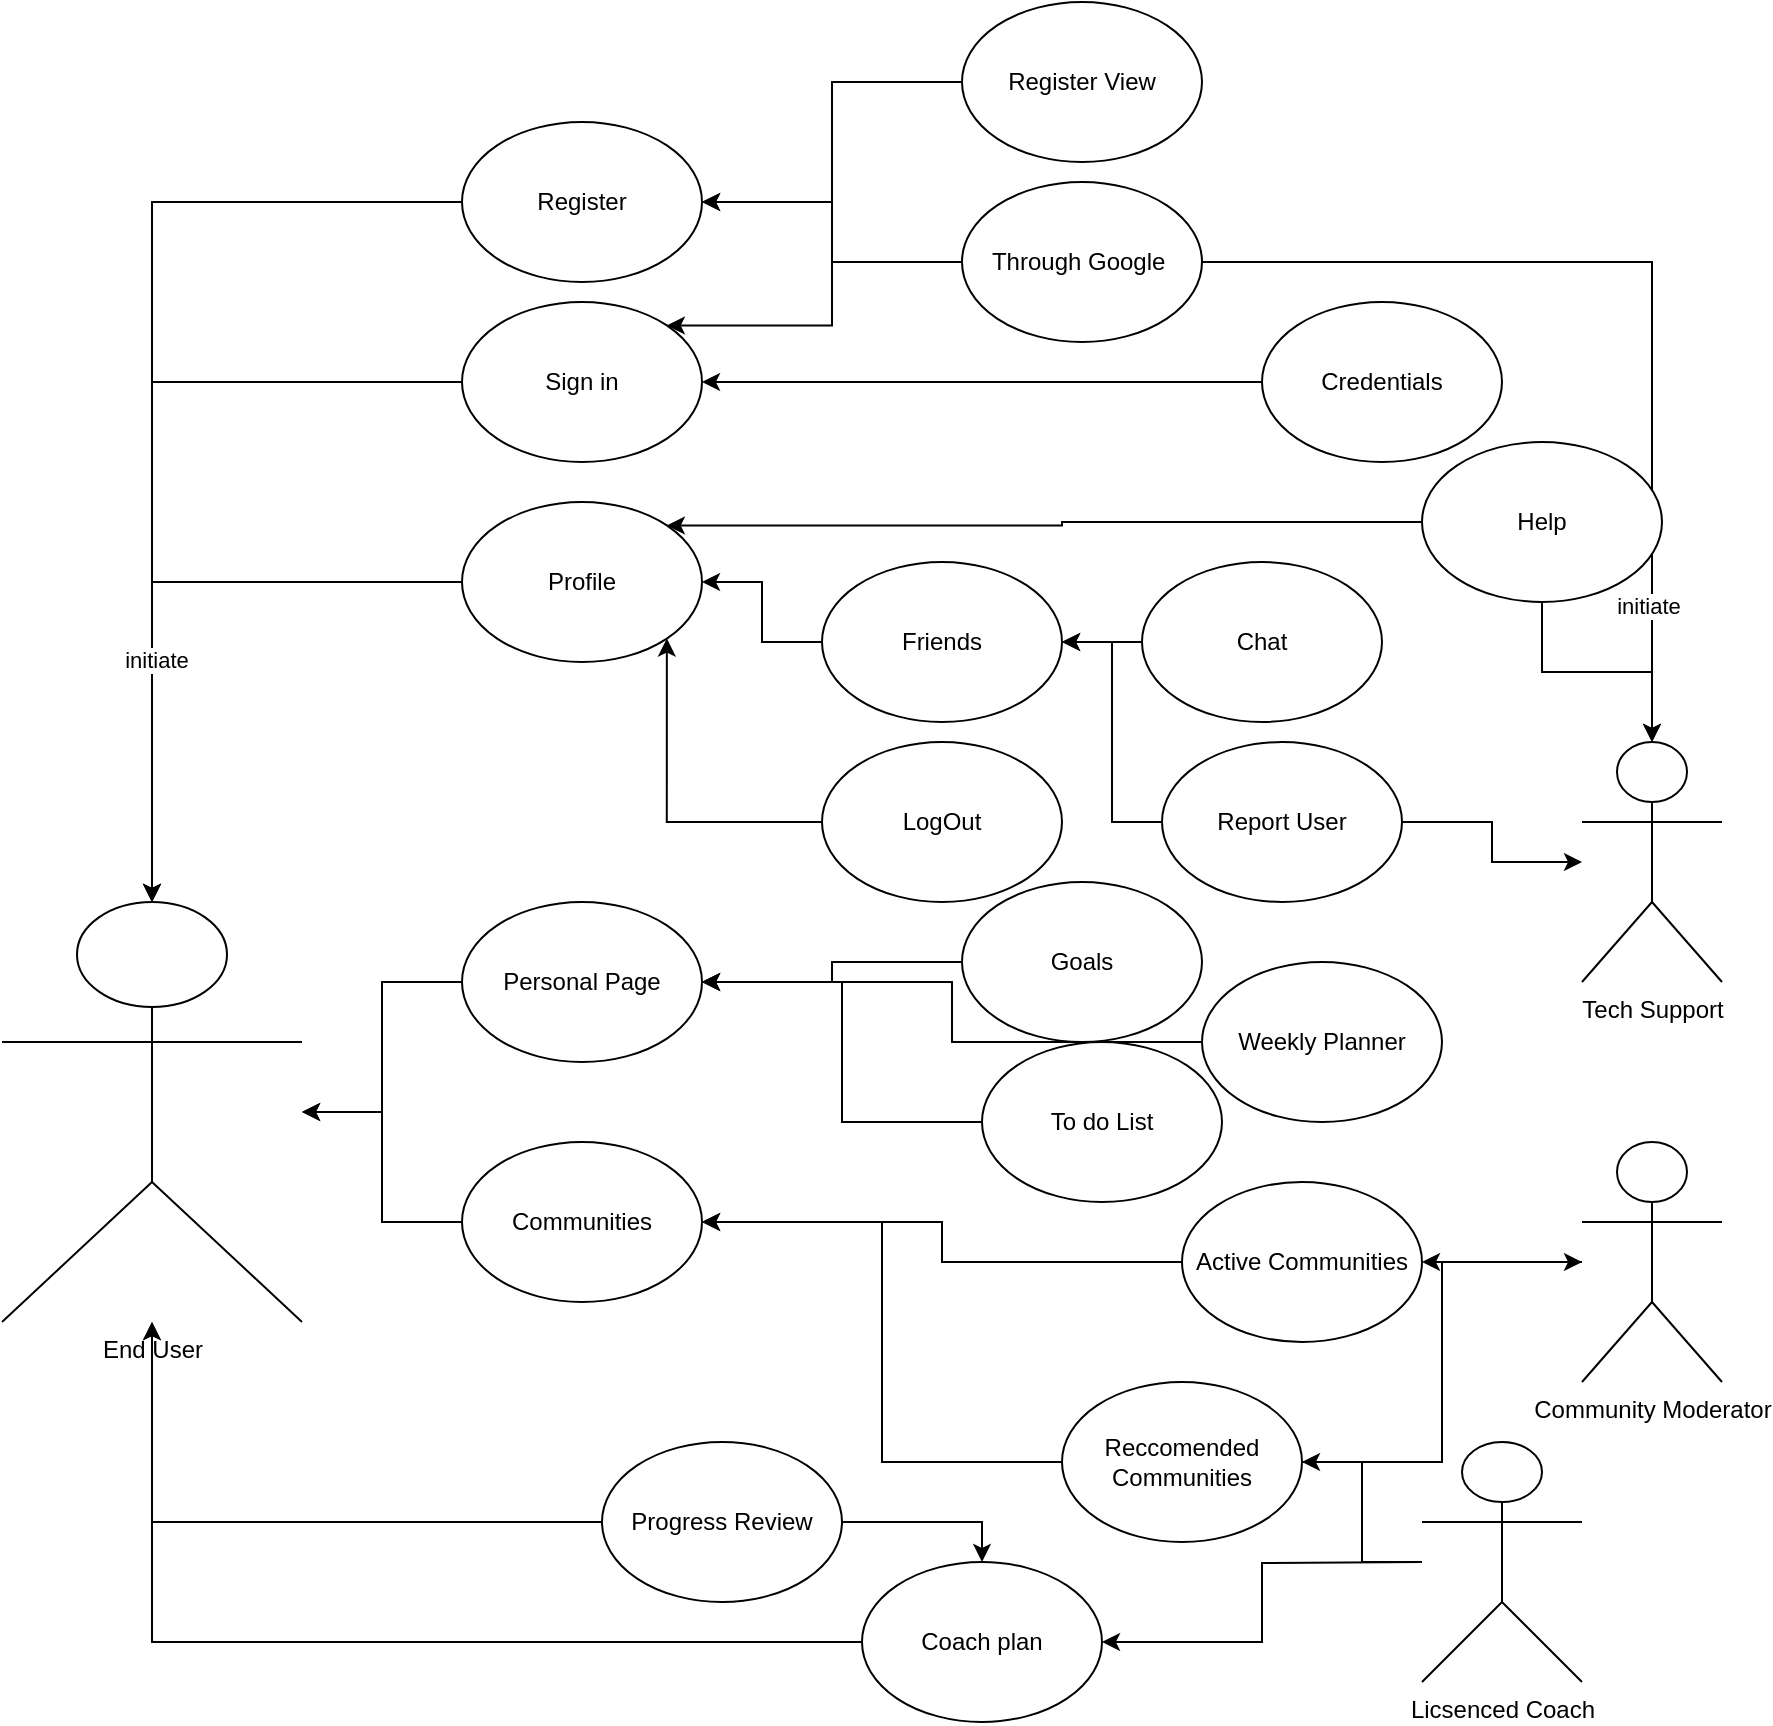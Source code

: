 <mxfile version="13.9.9" type="device"><diagram id="FofPOFmH-xBcoiL9mQWZ" name="Page-1"><mxGraphModel dx="1092" dy="1321" grid="1" gridSize="10" guides="1" tooltips="1" connect="1" arrows="1" fold="1" page="1" pageScale="1" pageWidth="1169" pageHeight="827" math="0" shadow="0"><root><mxCell id="0"/><mxCell id="1" parent="0"/><mxCell id="yF7hlvXJ4uTjlWtBeu-x-41" style="edgeStyle=orthogonalEdgeStyle;rounded=0;orthogonalLoop=1;jettySize=auto;html=1;" parent="1" source="yF7hlvXJ4uTjlWtBeu-x-2" target="yF7hlvXJ4uTjlWtBeu-x-17" edge="1"><mxGeometry relative="1" as="geometry"/></mxCell><mxCell id="yF7hlvXJ4uTjlWtBeu-x-2" value="Register" style="ellipse;whiteSpace=wrap;html=1;" parent="1" vertex="1"><mxGeometry x="240" y="10" width="120" height="80" as="geometry"/></mxCell><mxCell id="yF7hlvXJ4uTjlWtBeu-x-42" style="edgeStyle=orthogonalEdgeStyle;rounded=0;orthogonalLoop=1;jettySize=auto;html=1;" parent="1" source="yF7hlvXJ4uTjlWtBeu-x-3" target="yF7hlvXJ4uTjlWtBeu-x-17" edge="1"><mxGeometry relative="1" as="geometry"/></mxCell><mxCell id="yF7hlvXJ4uTjlWtBeu-x-3" value="Sign in" style="ellipse;whiteSpace=wrap;html=1;" parent="1" vertex="1"><mxGeometry x="240" y="100" width="120" height="80" as="geometry"/></mxCell><mxCell id="yF7hlvXJ4uTjlWtBeu-x-43" style="edgeStyle=orthogonalEdgeStyle;rounded=0;orthogonalLoop=1;jettySize=auto;html=1;" parent="1" source="yF7hlvXJ4uTjlWtBeu-x-4" target="yF7hlvXJ4uTjlWtBeu-x-17" edge="1"><mxGeometry relative="1" as="geometry"/></mxCell><mxCell id="GqholSq0nMBNUHOWjg2w-1" value="initiate" style="edgeLabel;html=1;align=center;verticalAlign=middle;resizable=0;points=[];" vertex="1" connectable="0" parent="yF7hlvXJ4uTjlWtBeu-x-43"><mxGeometry x="0.232" y="2" relative="1" as="geometry"><mxPoint as="offset"/></mxGeometry></mxCell><mxCell id="yF7hlvXJ4uTjlWtBeu-x-4" value="Profile" style="ellipse;whiteSpace=wrap;html=1;" parent="1" vertex="1"><mxGeometry x="240" y="200" width="120" height="80" as="geometry"/></mxCell><mxCell id="yF7hlvXJ4uTjlWtBeu-x-55" style="edgeStyle=orthogonalEdgeStyle;rounded=0;orthogonalLoop=1;jettySize=auto;html=1;entryX=1;entryY=0.5;entryDx=0;entryDy=0;" parent="1" source="yF7hlvXJ4uTjlWtBeu-x-5" target="yF7hlvXJ4uTjlWtBeu-x-19" edge="1"><mxGeometry relative="1" as="geometry"/></mxCell><mxCell id="yF7hlvXJ4uTjlWtBeu-x-5" value="Goals" style="ellipse;whiteSpace=wrap;html=1;" parent="1" vertex="1"><mxGeometry x="490" y="390" width="120" height="80" as="geometry"/></mxCell><mxCell id="yF7hlvXJ4uTjlWtBeu-x-45" style="edgeStyle=orthogonalEdgeStyle;rounded=0;orthogonalLoop=1;jettySize=auto;html=1;" parent="1" source="yF7hlvXJ4uTjlWtBeu-x-6" target="yF7hlvXJ4uTjlWtBeu-x-17" edge="1"><mxGeometry relative="1" as="geometry"/></mxCell><mxCell id="yF7hlvXJ4uTjlWtBeu-x-6" value="Communities" style="ellipse;whiteSpace=wrap;html=1;" parent="1" vertex="1"><mxGeometry x="240" y="520" width="120" height="80" as="geometry"/></mxCell><mxCell id="yF7hlvXJ4uTjlWtBeu-x-13" style="edgeStyle=orthogonalEdgeStyle;rounded=0;orthogonalLoop=1;jettySize=auto;html=1;entryX=1;entryY=0.5;entryDx=0;entryDy=0;" parent="1" source="yF7hlvXJ4uTjlWtBeu-x-7" target="yF7hlvXJ4uTjlWtBeu-x-2" edge="1"><mxGeometry relative="1" as="geometry"/></mxCell><mxCell id="yF7hlvXJ4uTjlWtBeu-x-7" value="Register View" style="ellipse;whiteSpace=wrap;html=1;" parent="1" vertex="1"><mxGeometry x="490" y="-50" width="120" height="80" as="geometry"/></mxCell><mxCell id="yF7hlvXJ4uTjlWtBeu-x-14" style="edgeStyle=orthogonalEdgeStyle;rounded=0;orthogonalLoop=1;jettySize=auto;html=1;" parent="1" source="yF7hlvXJ4uTjlWtBeu-x-8" target="yF7hlvXJ4uTjlWtBeu-x-2" edge="1"><mxGeometry relative="1" as="geometry"/></mxCell><mxCell id="yF7hlvXJ4uTjlWtBeu-x-15" style="edgeStyle=orthogonalEdgeStyle;rounded=0;orthogonalLoop=1;jettySize=auto;html=1;entryX=1;entryY=0;entryDx=0;entryDy=0;" parent="1" source="yF7hlvXJ4uTjlWtBeu-x-8" target="yF7hlvXJ4uTjlWtBeu-x-3" edge="1"><mxGeometry relative="1" as="geometry"/></mxCell><mxCell id="yF7hlvXJ4uTjlWtBeu-x-38" style="edgeStyle=orthogonalEdgeStyle;rounded=0;orthogonalLoop=1;jettySize=auto;html=1;exitX=1;exitY=0.5;exitDx=0;exitDy=0;" parent="1" source="yF7hlvXJ4uTjlWtBeu-x-8" target="yF7hlvXJ4uTjlWtBeu-x-27" edge="1"><mxGeometry relative="1" as="geometry"/></mxCell><mxCell id="GqholSq0nMBNUHOWjg2w-2" value="initiate" style="edgeLabel;html=1;align=center;verticalAlign=middle;resizable=0;points=[];" vertex="1" connectable="0" parent="yF7hlvXJ4uTjlWtBeu-x-38"><mxGeometry x="0.708" y="-2" relative="1" as="geometry"><mxPoint as="offset"/></mxGeometry></mxCell><mxCell id="yF7hlvXJ4uTjlWtBeu-x-8" value="Through Google&amp;nbsp;" style="ellipse;whiteSpace=wrap;html=1;" parent="1" vertex="1"><mxGeometry x="490" y="40" width="120" height="80" as="geometry"/></mxCell><mxCell id="yF7hlvXJ4uTjlWtBeu-x-12" style="edgeStyle=orthogonalEdgeStyle;rounded=0;orthogonalLoop=1;jettySize=auto;html=1;entryX=1;entryY=0.5;entryDx=0;entryDy=0;" parent="1" source="yF7hlvXJ4uTjlWtBeu-x-9" target="yF7hlvXJ4uTjlWtBeu-x-3" edge="1"><mxGeometry relative="1" as="geometry"/></mxCell><mxCell id="yF7hlvXJ4uTjlWtBeu-x-9" value="Credentials" style="ellipse;whiteSpace=wrap;html=1;" parent="1" vertex="1"><mxGeometry x="640" y="100" width="120" height="80" as="geometry"/></mxCell><mxCell id="yF7hlvXJ4uTjlWtBeu-x-17" value="End User" style="shape=umlActor;verticalLabelPosition=bottom;verticalAlign=top;html=1;outlineConnect=0;" parent="1" vertex="1"><mxGeometry x="10" y="400" width="150" height="210" as="geometry"/></mxCell><mxCell id="yF7hlvXJ4uTjlWtBeu-x-34" style="edgeStyle=orthogonalEdgeStyle;rounded=0;orthogonalLoop=1;jettySize=auto;html=1;exitX=0;exitY=0.5;exitDx=0;exitDy=0;entryX=1;entryY=0.5;entryDx=0;entryDy=0;" parent="1" source="yF7hlvXJ4uTjlWtBeu-x-18" target="yF7hlvXJ4uTjlWtBeu-x-4" edge="1"><mxGeometry relative="1" as="geometry"/></mxCell><mxCell id="yF7hlvXJ4uTjlWtBeu-x-18" value="Friends" style="ellipse;whiteSpace=wrap;html=1;" parent="1" vertex="1"><mxGeometry x="420" y="230" width="120" height="80" as="geometry"/></mxCell><mxCell id="yF7hlvXJ4uTjlWtBeu-x-44" style="edgeStyle=orthogonalEdgeStyle;rounded=0;orthogonalLoop=1;jettySize=auto;html=1;" parent="1" source="yF7hlvXJ4uTjlWtBeu-x-19" target="yF7hlvXJ4uTjlWtBeu-x-17" edge="1"><mxGeometry relative="1" as="geometry"/></mxCell><mxCell id="yF7hlvXJ4uTjlWtBeu-x-19" value="Personal Page" style="ellipse;whiteSpace=wrap;html=1;" parent="1" vertex="1"><mxGeometry x="240" y="400" width="120" height="80" as="geometry"/></mxCell><mxCell id="yF7hlvXJ4uTjlWtBeu-x-54" style="edgeStyle=orthogonalEdgeStyle;rounded=0;orthogonalLoop=1;jettySize=auto;html=1;" parent="1" source="yF7hlvXJ4uTjlWtBeu-x-20" target="yF7hlvXJ4uTjlWtBeu-x-19" edge="1"><mxGeometry relative="1" as="geometry"/></mxCell><mxCell id="yF7hlvXJ4uTjlWtBeu-x-20" value="To do List" style="ellipse;whiteSpace=wrap;html=1;" parent="1" vertex="1"><mxGeometry x="500" y="470" width="120" height="80" as="geometry"/></mxCell><mxCell id="yF7hlvXJ4uTjlWtBeu-x-46" style="edgeStyle=orthogonalEdgeStyle;rounded=0;orthogonalLoop=1;jettySize=auto;html=1;" parent="1" source="yF7hlvXJ4uTjlWtBeu-x-21" target="yF7hlvXJ4uTjlWtBeu-x-17" edge="1"><mxGeometry relative="1" as="geometry"/></mxCell><mxCell id="yF7hlvXJ4uTjlWtBeu-x-48" style="edgeStyle=orthogonalEdgeStyle;rounded=0;orthogonalLoop=1;jettySize=auto;html=1;entryX=0.5;entryY=0;entryDx=0;entryDy=0;" parent="1" source="yF7hlvXJ4uTjlWtBeu-x-21" target="yF7hlvXJ4uTjlWtBeu-x-23" edge="1"><mxGeometry relative="1" as="geometry"/></mxCell><mxCell id="yF7hlvXJ4uTjlWtBeu-x-21" value="Progress Review" style="ellipse;whiteSpace=wrap;html=1;" parent="1" vertex="1"><mxGeometry x="310" y="670" width="120" height="80" as="geometry"/></mxCell><mxCell id="yF7hlvXJ4uTjlWtBeu-x-53" style="edgeStyle=orthogonalEdgeStyle;rounded=0;orthogonalLoop=1;jettySize=auto;html=1;" parent="1" source="yF7hlvXJ4uTjlWtBeu-x-22" target="yF7hlvXJ4uTjlWtBeu-x-19" edge="1"><mxGeometry relative="1" as="geometry"/></mxCell><mxCell id="yF7hlvXJ4uTjlWtBeu-x-22" value="Weekly Planner" style="ellipse;whiteSpace=wrap;html=1;" parent="1" vertex="1"><mxGeometry x="610" y="430" width="120" height="80" as="geometry"/></mxCell><mxCell id="yF7hlvXJ4uTjlWtBeu-x-47" style="edgeStyle=orthogonalEdgeStyle;rounded=0;orthogonalLoop=1;jettySize=auto;html=1;" parent="1" source="yF7hlvXJ4uTjlWtBeu-x-23" target="yF7hlvXJ4uTjlWtBeu-x-17" edge="1"><mxGeometry relative="1" as="geometry"/></mxCell><mxCell id="yF7hlvXJ4uTjlWtBeu-x-23" value="Coach plan" style="ellipse;whiteSpace=wrap;html=1;" parent="1" vertex="1"><mxGeometry x="440" y="730" width="120" height="80" as="geometry"/></mxCell><mxCell id="yF7hlvXJ4uTjlWtBeu-x-58" style="edgeStyle=orthogonalEdgeStyle;rounded=0;orthogonalLoop=1;jettySize=auto;html=1;" parent="1" source="yF7hlvXJ4uTjlWtBeu-x-24" target="yF7hlvXJ4uTjlWtBeu-x-6" edge="1"><mxGeometry relative="1" as="geometry"/></mxCell><mxCell id="yF7hlvXJ4uTjlWtBeu-x-24" value="Active Communities" style="ellipse;whiteSpace=wrap;html=1;" parent="1" vertex="1"><mxGeometry x="600" y="540" width="120" height="80" as="geometry"/></mxCell><mxCell id="yF7hlvXJ4uTjlWtBeu-x-56" style="edgeStyle=orthogonalEdgeStyle;rounded=0;orthogonalLoop=1;jettySize=auto;html=1;" parent="1" source="yF7hlvXJ4uTjlWtBeu-x-25" target="yF7hlvXJ4uTjlWtBeu-x-28" edge="1"><mxGeometry relative="1" as="geometry"/></mxCell><mxCell id="yF7hlvXJ4uTjlWtBeu-x-57" style="edgeStyle=orthogonalEdgeStyle;rounded=0;orthogonalLoop=1;jettySize=auto;html=1;entryX=1;entryY=0.5;entryDx=0;entryDy=0;" parent="1" source="yF7hlvXJ4uTjlWtBeu-x-25" target="yF7hlvXJ4uTjlWtBeu-x-6" edge="1"><mxGeometry relative="1" as="geometry"/></mxCell><mxCell id="yF7hlvXJ4uTjlWtBeu-x-25" value="Reccomended Communities" style="ellipse;whiteSpace=wrap;html=1;" parent="1" vertex="1"><mxGeometry x="540" y="640" width="120" height="80" as="geometry"/></mxCell><mxCell id="yF7hlvXJ4uTjlWtBeu-x-27" value="Tech Support" style="shape=umlActor;verticalLabelPosition=bottom;verticalAlign=top;html=1;outlineConnect=0;" parent="1" vertex="1"><mxGeometry x="800" y="320" width="70" height="120" as="geometry"/></mxCell><mxCell id="yF7hlvXJ4uTjlWtBeu-x-52" style="edgeStyle=orthogonalEdgeStyle;rounded=0;orthogonalLoop=1;jettySize=auto;html=1;" parent="1" source="yF7hlvXJ4uTjlWtBeu-x-28" target="yF7hlvXJ4uTjlWtBeu-x-24" edge="1"><mxGeometry relative="1" as="geometry"/></mxCell><mxCell id="yF7hlvXJ4uTjlWtBeu-x-28" value="Community Moderator" style="shape=umlActor;verticalLabelPosition=bottom;verticalAlign=top;html=1;outlineConnect=0;" parent="1" vertex="1"><mxGeometry x="800" y="520" width="70" height="120" as="geometry"/></mxCell><mxCell id="yF7hlvXJ4uTjlWtBeu-x-33" style="edgeStyle=orthogonalEdgeStyle;rounded=0;orthogonalLoop=1;jettySize=auto;html=1;entryX=1;entryY=0;entryDx=0;entryDy=0;" parent="1" source="yF7hlvXJ4uTjlWtBeu-x-29" target="yF7hlvXJ4uTjlWtBeu-x-4" edge="1"><mxGeometry relative="1" as="geometry"/></mxCell><mxCell id="yF7hlvXJ4uTjlWtBeu-x-40" style="edgeStyle=orthogonalEdgeStyle;rounded=0;orthogonalLoop=1;jettySize=auto;html=1;" parent="1" source="yF7hlvXJ4uTjlWtBeu-x-29" target="yF7hlvXJ4uTjlWtBeu-x-27" edge="1"><mxGeometry relative="1" as="geometry"/></mxCell><mxCell id="yF7hlvXJ4uTjlWtBeu-x-29" value="Help" style="ellipse;whiteSpace=wrap;html=1;" parent="1" vertex="1"><mxGeometry x="720" y="170" width="120" height="80" as="geometry"/></mxCell><mxCell id="yF7hlvXJ4uTjlWtBeu-x-49" style="edgeStyle=orthogonalEdgeStyle;rounded=0;orthogonalLoop=1;jettySize=auto;html=1;entryX=1;entryY=0.5;entryDx=0;entryDy=0;" parent="1" target="yF7hlvXJ4uTjlWtBeu-x-23" edge="1"><mxGeometry relative="1" as="geometry"><mxPoint x="720" y="730" as="sourcePoint"/></mxGeometry></mxCell><mxCell id="yF7hlvXJ4uTjlWtBeu-x-50" style="edgeStyle=orthogonalEdgeStyle;rounded=0;orthogonalLoop=1;jettySize=auto;html=1;entryX=1;entryY=0.5;entryDx=0;entryDy=0;" parent="1" source="yF7hlvXJ4uTjlWtBeu-x-30" target="yF7hlvXJ4uTjlWtBeu-x-25" edge="1"><mxGeometry relative="1" as="geometry"/></mxCell><mxCell id="yF7hlvXJ4uTjlWtBeu-x-30" value="Licsenced Coach" style="shape=umlActor;verticalLabelPosition=bottom;verticalAlign=top;html=1;outlineConnect=0;" parent="1" vertex="1"><mxGeometry x="720" y="670" width="80" height="120" as="geometry"/></mxCell><mxCell id="yF7hlvXJ4uTjlWtBeu-x-37" style="edgeStyle=orthogonalEdgeStyle;rounded=0;orthogonalLoop=1;jettySize=auto;html=1;entryX=1;entryY=1;entryDx=0;entryDy=0;" parent="1" source="yF7hlvXJ4uTjlWtBeu-x-31" target="yF7hlvXJ4uTjlWtBeu-x-4" edge="1"><mxGeometry relative="1" as="geometry"/></mxCell><mxCell id="yF7hlvXJ4uTjlWtBeu-x-31" value="LogOut" style="ellipse;whiteSpace=wrap;html=1;" parent="1" vertex="1"><mxGeometry x="420" y="320" width="120" height="80" as="geometry"/></mxCell><mxCell id="yF7hlvXJ4uTjlWtBeu-x-35" style="edgeStyle=orthogonalEdgeStyle;rounded=0;orthogonalLoop=1;jettySize=auto;html=1;exitX=0;exitY=0.5;exitDx=0;exitDy=0;entryX=1;entryY=0.5;entryDx=0;entryDy=0;" parent="1" source="yF7hlvXJ4uTjlWtBeu-x-32" target="yF7hlvXJ4uTjlWtBeu-x-18" edge="1"><mxGeometry relative="1" as="geometry"/></mxCell><mxCell id="yF7hlvXJ4uTjlWtBeu-x-32" value="Chat" style="ellipse;whiteSpace=wrap;html=1;" parent="1" vertex="1"><mxGeometry x="580" y="230" width="120" height="80" as="geometry"/></mxCell><mxCell id="yF7hlvXJ4uTjlWtBeu-x-60" style="edgeStyle=orthogonalEdgeStyle;rounded=0;orthogonalLoop=1;jettySize=auto;html=1;entryX=1;entryY=0.5;entryDx=0;entryDy=0;" parent="1" source="yF7hlvXJ4uTjlWtBeu-x-59" target="yF7hlvXJ4uTjlWtBeu-x-18" edge="1"><mxGeometry relative="1" as="geometry"/></mxCell><mxCell id="yF7hlvXJ4uTjlWtBeu-x-61" style="edgeStyle=orthogonalEdgeStyle;rounded=0;orthogonalLoop=1;jettySize=auto;html=1;" parent="1" source="yF7hlvXJ4uTjlWtBeu-x-59" target="yF7hlvXJ4uTjlWtBeu-x-27" edge="1"><mxGeometry relative="1" as="geometry"/></mxCell><mxCell id="yF7hlvXJ4uTjlWtBeu-x-59" value="Report User" style="ellipse;whiteSpace=wrap;html=1;" parent="1" vertex="1"><mxGeometry x="590" y="320" width="120" height="80" as="geometry"/></mxCell></root></mxGraphModel></diagram></mxfile>